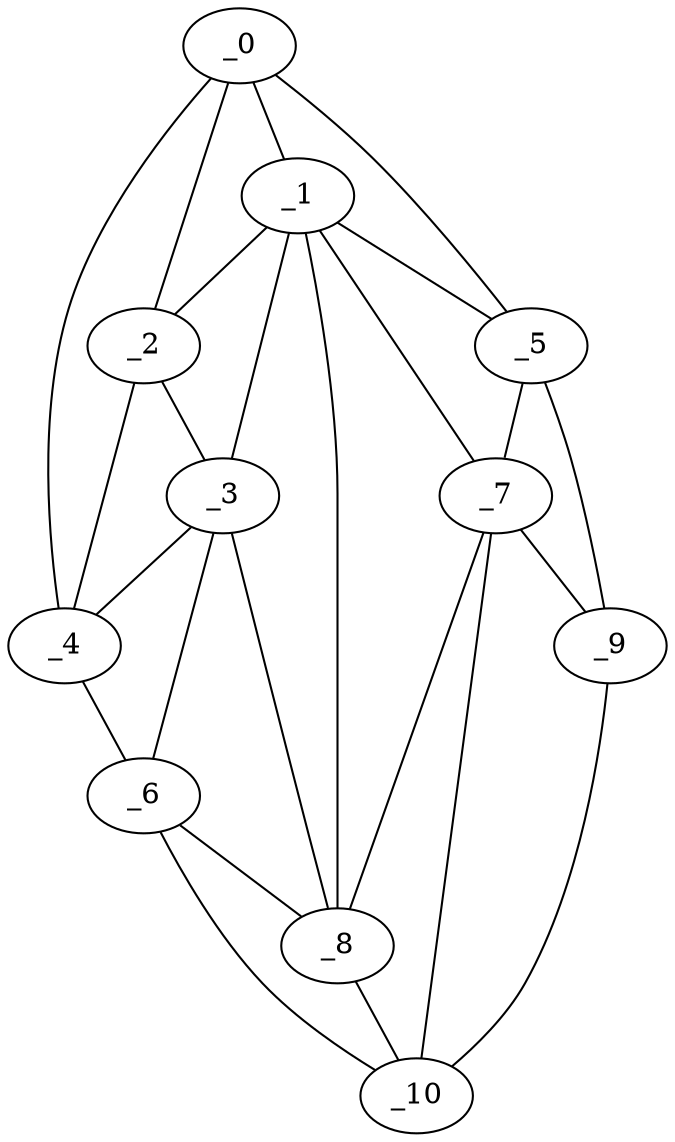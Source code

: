 graph "obj41__45.gxl" {
	_0	 [x=14,
		y=77];
	_1	 [x=33,
		y=67];
	_0 -- _1	 [valence=2];
	_2	 [x=36,
		y=33];
	_0 -- _2	 [valence=1];
	_4	 [x=48,
		y=6];
	_0 -- _4	 [valence=1];
	_5	 [x=69,
		y=125];
	_0 -- _5	 [valence=1];
	_1 -- _2	 [valence=2];
	_3	 [x=46,
		y=30];
	_1 -- _3	 [valence=1];
	_1 -- _5	 [valence=1];
	_7	 [x=87,
		y=83];
	_1 -- _7	 [valence=2];
	_8	 [x=88,
		y=65];
	_1 -- _8	 [valence=2];
	_2 -- _3	 [valence=2];
	_2 -- _4	 [valence=1];
	_3 -- _4	 [valence=1];
	_6	 [x=85,
		y=6];
	_3 -- _6	 [valence=2];
	_3 -- _8	 [valence=1];
	_4 -- _6	 [valence=1];
	_5 -- _7	 [valence=2];
	_9	 [x=117,
		y=107];
	_5 -- _9	 [valence=1];
	_6 -- _8	 [valence=2];
	_10	 [x=118,
		y=76];
	_6 -- _10	 [valence=1];
	_7 -- _8	 [valence=2];
	_7 -- _9	 [valence=1];
	_7 -- _10	 [valence=2];
	_8 -- _10	 [valence=2];
	_9 -- _10	 [valence=1];
}
